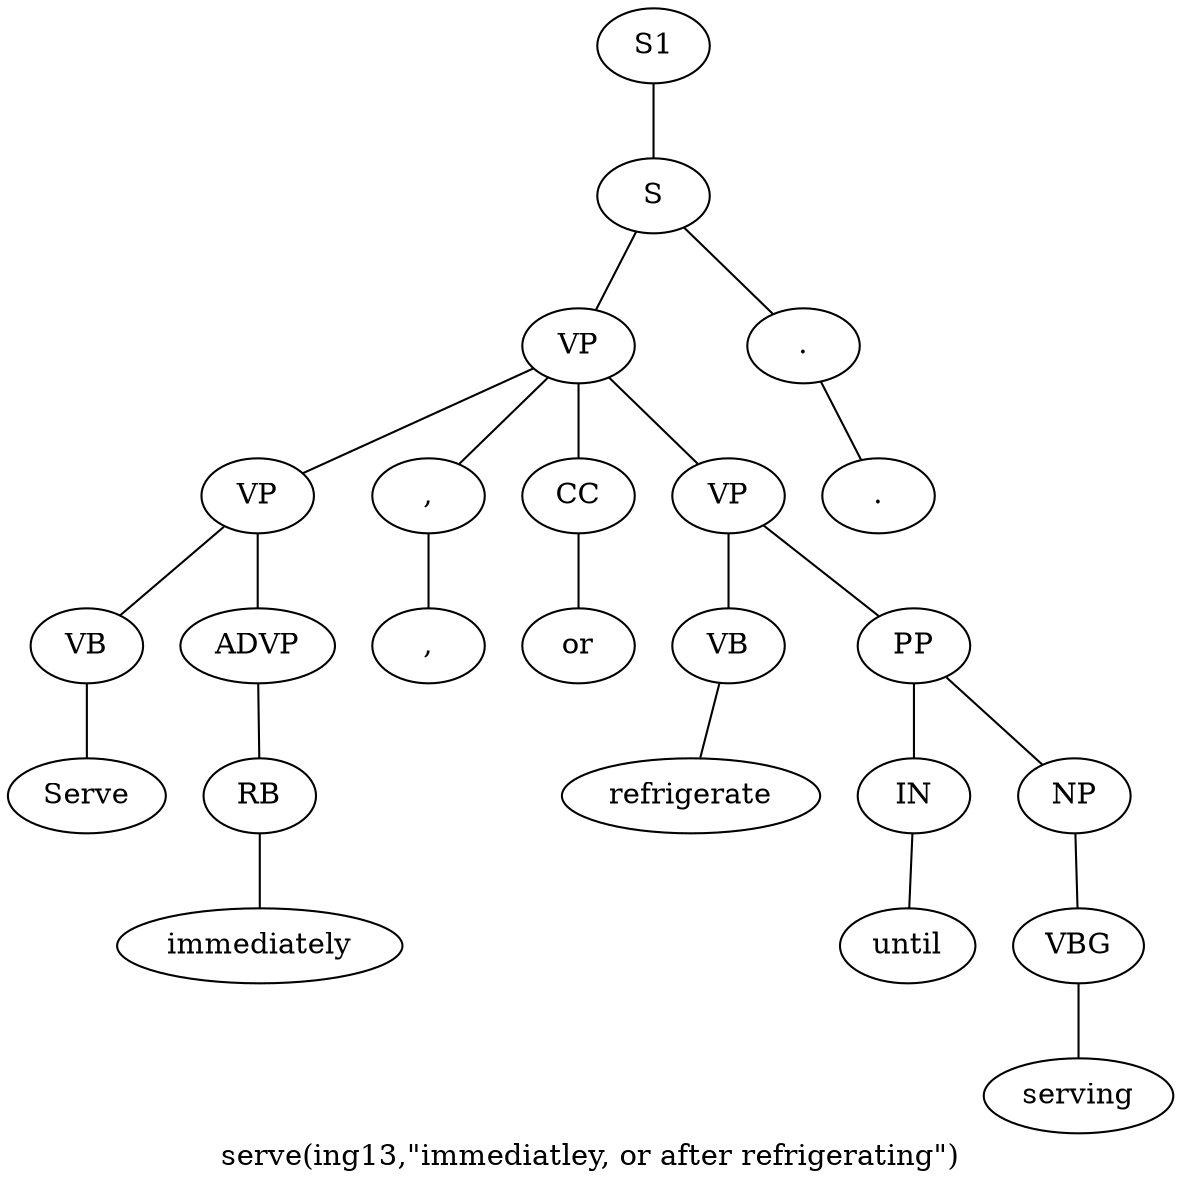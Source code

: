graph SyntaxGraph {
	label = "serve(ing13,\"immediatley, or after refrigerating\")";
	Node0 [label="S1"];
	Node1 [label="S"];
	Node2 [label="VP"];
	Node3 [label="VP"];
	Node4 [label="VB"];
	Node5 [label="Serve"];
	Node6 [label="ADVP"];
	Node7 [label="RB"];
	Node8 [label="immediately"];
	Node9 [label=","];
	Node10 [label=","];
	Node11 [label="CC"];
	Node12 [label="or"];
	Node13 [label="VP"];
	Node14 [label="VB"];
	Node15 [label="refrigerate"];
	Node16 [label="PP"];
	Node17 [label="IN"];
	Node18 [label="until"];
	Node19 [label="NP"];
	Node20 [label="VBG"];
	Node21 [label="serving"];
	Node22 [label="."];
	Node23 [label="."];

	Node0 -- Node1;
	Node1 -- Node2;
	Node1 -- Node22;
	Node2 -- Node3;
	Node2 -- Node9;
	Node2 -- Node11;
	Node2 -- Node13;
	Node3 -- Node4;
	Node3 -- Node6;
	Node4 -- Node5;
	Node6 -- Node7;
	Node7 -- Node8;
	Node9 -- Node10;
	Node11 -- Node12;
	Node13 -- Node14;
	Node13 -- Node16;
	Node14 -- Node15;
	Node16 -- Node17;
	Node16 -- Node19;
	Node17 -- Node18;
	Node19 -- Node20;
	Node20 -- Node21;
	Node22 -- Node23;
}